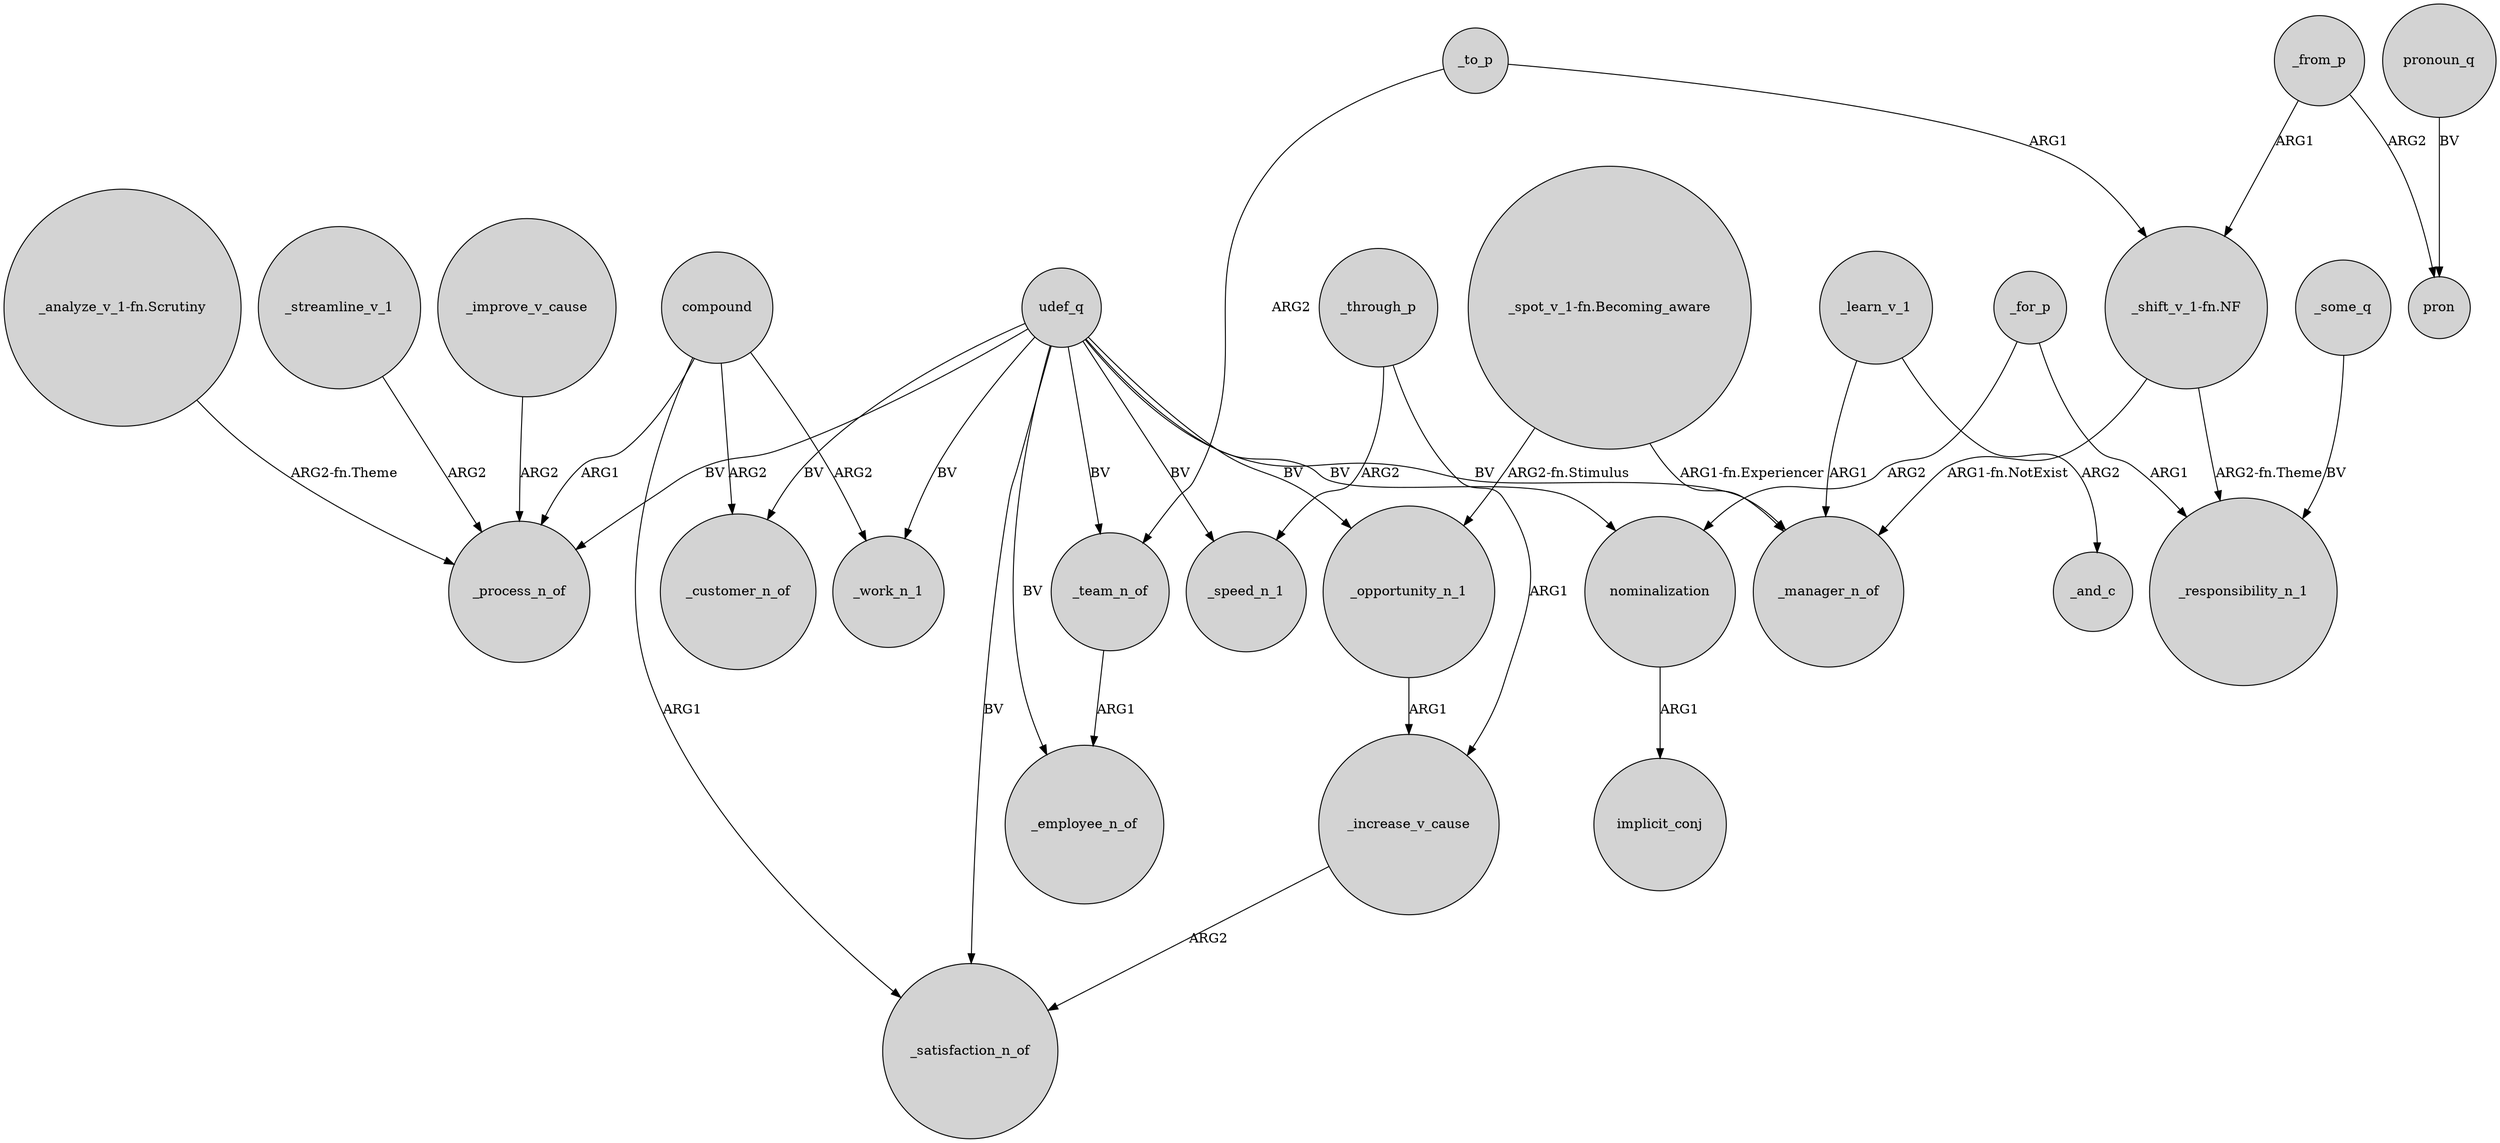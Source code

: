 digraph {
	node [shape=circle style=filled]
	compound -> _process_n_of [label=ARG1]
	udef_q -> _speed_n_1 [label=BV]
	udef_q -> _employee_n_of [label=BV]
	udef_q -> _process_n_of [label=BV]
	_for_p -> nominalization [label=ARG2]
	compound -> _work_n_1 [label=ARG2]
	_streamline_v_1 -> _process_n_of [label=ARG2]
	"_spot_v_1-fn.Becoming_aware" -> _manager_n_of [label="ARG1-fn.Experiencer"]
	"_spot_v_1-fn.Becoming_aware" -> _opportunity_n_1 [label="ARG2-fn.Stimulus"]
	"_shift_v_1-fn.NF" -> _manager_n_of [label="ARG1-fn.NotExist"]
	nominalization -> implicit_conj [label=ARG1]
	_through_p -> _speed_n_1 [label=ARG2]
	udef_q -> _opportunity_n_1 [label=BV]
	_to_p -> _team_n_of [label=ARG2]
	_from_p -> "_shift_v_1-fn.NF" [label=ARG1]
	pronoun_q -> pron [label=BV]
	compound -> _satisfaction_n_of [label=ARG1]
	udef_q -> _team_n_of [label=BV]
	udef_q -> _work_n_1 [label=BV]
	udef_q -> _customer_n_of [label=BV]
	_learn_v_1 -> _manager_n_of [label=ARG1]
	_increase_v_cause -> _satisfaction_n_of [label=ARG2]
	_opportunity_n_1 -> _increase_v_cause [label=ARG1]
	udef_q -> nominalization [label=BV]
	udef_q -> _manager_n_of [label=BV]
	_some_q -> _responsibility_n_1 [label=BV]
	_through_p -> _increase_v_cause [label=ARG1]
	_team_n_of -> _employee_n_of [label=ARG1]
	_to_p -> "_shift_v_1-fn.NF" [label=ARG1]
	_from_p -> pron [label=ARG2]
	"_shift_v_1-fn.NF" -> _responsibility_n_1 [label="ARG2-fn.Theme"]
	_for_p -> _responsibility_n_1 [label=ARG1]
	_learn_v_1 -> _and_c [label=ARG2]
	udef_q -> _satisfaction_n_of [label=BV]
	compound -> _customer_n_of [label=ARG2]
	_improve_v_cause -> _process_n_of [label=ARG2]
	"_analyze_v_1-fn.Scrutiny" -> _process_n_of [label="ARG2-fn.Theme"]
}
